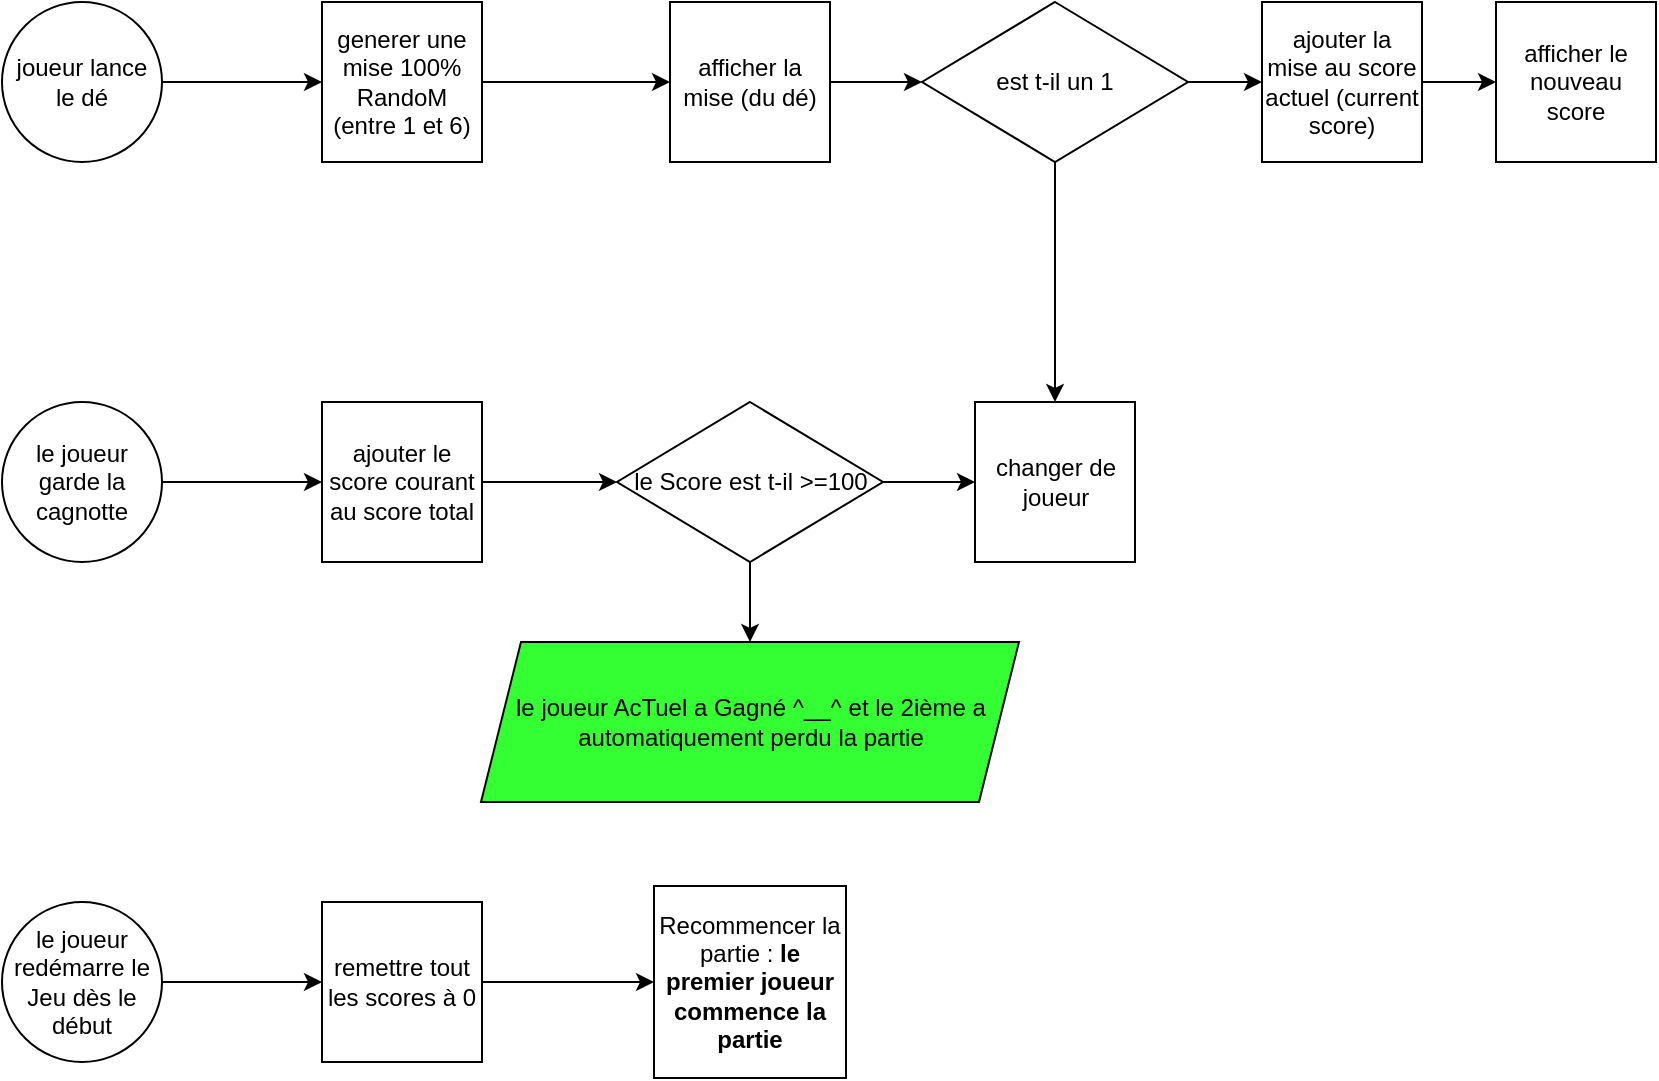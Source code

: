 <mxfile>
    <diagram name="Page-1" id="ZF_J5g5vlsZJm-P8UBtU">
        <mxGraphModel dx="1783" dy="1249" grid="1" gridSize="10" guides="1" tooltips="1" connect="1" arrows="1" fold="1" page="1" pageScale="1" pageWidth="827" pageHeight="1169" math="0" shadow="0">
            <root>
                <mxCell id="0"/>
                <mxCell id="1" parent="0"/>
                <mxCell id="QuZcpAZUgYwQ85NheVxS-26" value="" style="edgeStyle=orthogonalEdgeStyle;rounded=0;orthogonalLoop=1;jettySize=auto;html=1;" parent="1" source="QuZcpAZUgYwQ85NheVxS-1" target="QuZcpAZUgYwQ85NheVxS-7" edge="1">
                    <mxGeometry relative="1" as="geometry"/>
                </mxCell>
                <mxCell id="QuZcpAZUgYwQ85NheVxS-1" value="generer une mise 100% RandoM (entre 1 et 6)" style="whiteSpace=wrap;html=1;aspect=fixed;" parent="1" vertex="1">
                    <mxGeometry x="160" y="160" width="80" height="80" as="geometry"/>
                </mxCell>
                <mxCell id="QuZcpAZUgYwQ85NheVxS-19" value="" style="edgeStyle=orthogonalEdgeStyle;rounded=0;orthogonalLoop=1;jettySize=auto;html=1;" parent="1" source="QuZcpAZUgYwQ85NheVxS-2" target="QuZcpAZUgYwQ85NheVxS-11" edge="1">
                    <mxGeometry relative="1" as="geometry"/>
                </mxCell>
                <mxCell id="QuZcpAZUgYwQ85NheVxS-2" value="ajouter le score courant au score total" style="whiteSpace=wrap;html=1;aspect=fixed;" parent="1" vertex="1">
                    <mxGeometry x="160" y="360" width="80" height="80" as="geometry"/>
                </mxCell>
                <mxCell id="QuZcpAZUgYwQ85NheVxS-25" value="" style="edgeStyle=orthogonalEdgeStyle;rounded=0;orthogonalLoop=1;jettySize=auto;html=1;" parent="1" source="QuZcpAZUgYwQ85NheVxS-3" target="QuZcpAZUgYwQ85NheVxS-9" edge="1">
                    <mxGeometry relative="1" as="geometry"/>
                </mxCell>
                <mxCell id="QuZcpAZUgYwQ85NheVxS-3" value="remettre tout les scores à 0" style="whiteSpace=wrap;html=1;aspect=fixed;" parent="1" vertex="1">
                    <mxGeometry x="160" y="610" width="80" height="80" as="geometry"/>
                </mxCell>
                <mxCell id="QuZcpAZUgYwQ85NheVxS-22" value="" style="edgeStyle=orthogonalEdgeStyle;rounded=0;orthogonalLoop=1;jettySize=auto;html=1;" parent="1" source="QuZcpAZUgYwQ85NheVxS-4" target="QuZcpAZUgYwQ85NheVxS-1" edge="1">
                    <mxGeometry relative="1" as="geometry"/>
                </mxCell>
                <mxCell id="QuZcpAZUgYwQ85NheVxS-4" value="joueur lance le dé" style="ellipse;whiteSpace=wrap;html=1;aspect=fixed;" parent="1" vertex="1">
                    <mxGeometry y="160" width="80" height="80" as="geometry"/>
                </mxCell>
                <mxCell id="QuZcpAZUgYwQ85NheVxS-23" value="" style="edgeStyle=orthogonalEdgeStyle;rounded=0;orthogonalLoop=1;jettySize=auto;html=1;" parent="1" source="QuZcpAZUgYwQ85NheVxS-5" target="QuZcpAZUgYwQ85NheVxS-2" edge="1">
                    <mxGeometry relative="1" as="geometry"/>
                </mxCell>
                <mxCell id="QuZcpAZUgYwQ85NheVxS-5" value="le joueur garde la cagnotte" style="ellipse;whiteSpace=wrap;html=1;aspect=fixed;" parent="1" vertex="1">
                    <mxGeometry y="360" width="80" height="80" as="geometry"/>
                </mxCell>
                <mxCell id="QuZcpAZUgYwQ85NheVxS-24" value="" style="edgeStyle=orthogonalEdgeStyle;rounded=0;orthogonalLoop=1;jettySize=auto;html=1;" parent="1" source="QuZcpAZUgYwQ85NheVxS-6" target="QuZcpAZUgYwQ85NheVxS-3" edge="1">
                    <mxGeometry relative="1" as="geometry"/>
                </mxCell>
                <mxCell id="QuZcpAZUgYwQ85NheVxS-6" value="le joueur redémarre le Jeu dès le début" style="ellipse;whiteSpace=wrap;html=1;aspect=fixed;" parent="1" vertex="1">
                    <mxGeometry y="610" width="80" height="80" as="geometry"/>
                </mxCell>
                <mxCell id="QuZcpAZUgYwQ85NheVxS-17" value="" style="edgeStyle=orthogonalEdgeStyle;rounded=0;orthogonalLoop=1;jettySize=auto;html=1;" parent="1" source="QuZcpAZUgYwQ85NheVxS-7" target="QuZcpAZUgYwQ85NheVxS-12" edge="1">
                    <mxGeometry relative="1" as="geometry"/>
                </mxCell>
                <mxCell id="QuZcpAZUgYwQ85NheVxS-7" value="afficher la mise (du dé)" style="whiteSpace=wrap;html=1;aspect=fixed;" parent="1" vertex="1">
                    <mxGeometry x="334" y="160" width="80" height="80" as="geometry"/>
                </mxCell>
                <mxCell id="QuZcpAZUgYwQ85NheVxS-9" value="Recommencer la partie : &lt;b&gt;le premier joueur commence la partie&lt;/b&gt;" style="whiteSpace=wrap;html=1;aspect=fixed;" parent="1" vertex="1">
                    <mxGeometry x="326" y="602" width="96" height="96" as="geometry"/>
                </mxCell>
                <mxCell id="QuZcpAZUgYwQ85NheVxS-10" value="le joueur AcTuel a Gagné ^__^ et le 2ième a automatiquement perdu la partie" style="shape=parallelogram;perimeter=parallelogramPerimeter;whiteSpace=wrap;html=1;fixedSize=1;fillColor=#33FF33;" parent="1" vertex="1">
                    <mxGeometry x="239.5" y="480" width="269" height="80" as="geometry"/>
                </mxCell>
                <mxCell id="QuZcpAZUgYwQ85NheVxS-20" value="" style="edgeStyle=orthogonalEdgeStyle;rounded=0;orthogonalLoop=1;jettySize=auto;html=1;" parent="1" source="QuZcpAZUgYwQ85NheVxS-11" target="QuZcpAZUgYwQ85NheVxS-13" edge="1">
                    <mxGeometry relative="1" as="geometry"/>
                </mxCell>
                <mxCell id="QuZcpAZUgYwQ85NheVxS-21" value="" style="edgeStyle=orthogonalEdgeStyle;rounded=0;orthogonalLoop=1;jettySize=auto;html=1;" parent="1" source="QuZcpAZUgYwQ85NheVxS-11" target="QuZcpAZUgYwQ85NheVxS-10" edge="1">
                    <mxGeometry relative="1" as="geometry"/>
                </mxCell>
                <mxCell id="QuZcpAZUgYwQ85NheVxS-11" value="le Score est t-il &amp;gt;=100" style="rhombus;whiteSpace=wrap;html=1;" parent="1" vertex="1">
                    <mxGeometry x="307.5" y="360" width="133" height="80" as="geometry"/>
                </mxCell>
                <mxCell id="QuZcpAZUgYwQ85NheVxS-16" value="" style="edgeStyle=orthogonalEdgeStyle;rounded=0;orthogonalLoop=1;jettySize=auto;html=1;" parent="1" source="QuZcpAZUgYwQ85NheVxS-12" target="QuZcpAZUgYwQ85NheVxS-14" edge="1">
                    <mxGeometry relative="1" as="geometry"/>
                </mxCell>
                <mxCell id="QuZcpAZUgYwQ85NheVxS-18" value="" style="edgeStyle=orthogonalEdgeStyle;rounded=0;orthogonalLoop=1;jettySize=auto;html=1;" parent="1" source="QuZcpAZUgYwQ85NheVxS-12" target="QuZcpAZUgYwQ85NheVxS-13" edge="1">
                    <mxGeometry relative="1" as="geometry"/>
                </mxCell>
                <mxCell id="QuZcpAZUgYwQ85NheVxS-12" value="est t-il un 1" style="rhombus;whiteSpace=wrap;html=1;" parent="1" vertex="1">
                    <mxGeometry x="460" y="160" width="133" height="80" as="geometry"/>
                </mxCell>
                <mxCell id="QuZcpAZUgYwQ85NheVxS-13" value="changer de joueur" style="whiteSpace=wrap;html=1;aspect=fixed;" parent="1" vertex="1">
                    <mxGeometry x="486.5" y="360" width="80" height="80" as="geometry"/>
                </mxCell>
                <mxCell id="2" value="" style="edgeStyle=none;html=1;" edge="1" parent="1" source="QuZcpAZUgYwQ85NheVxS-14" target="QuZcpAZUgYwQ85NheVxS-15">
                    <mxGeometry relative="1" as="geometry"/>
                </mxCell>
                <mxCell id="QuZcpAZUgYwQ85NheVxS-14" value="ajouter la mise au score actuel (current score)" style="whiteSpace=wrap;html=1;aspect=fixed;" parent="1" vertex="1">
                    <mxGeometry x="630" y="160" width="80" height="80" as="geometry"/>
                </mxCell>
                <mxCell id="QuZcpAZUgYwQ85NheVxS-15" value="afficher le nouveau score" style="whiteSpace=wrap;html=1;aspect=fixed;" parent="1" vertex="1">
                    <mxGeometry x="747" y="160" width="80" height="80" as="geometry"/>
                </mxCell>
            </root>
        </mxGraphModel>
    </diagram>
</mxfile>